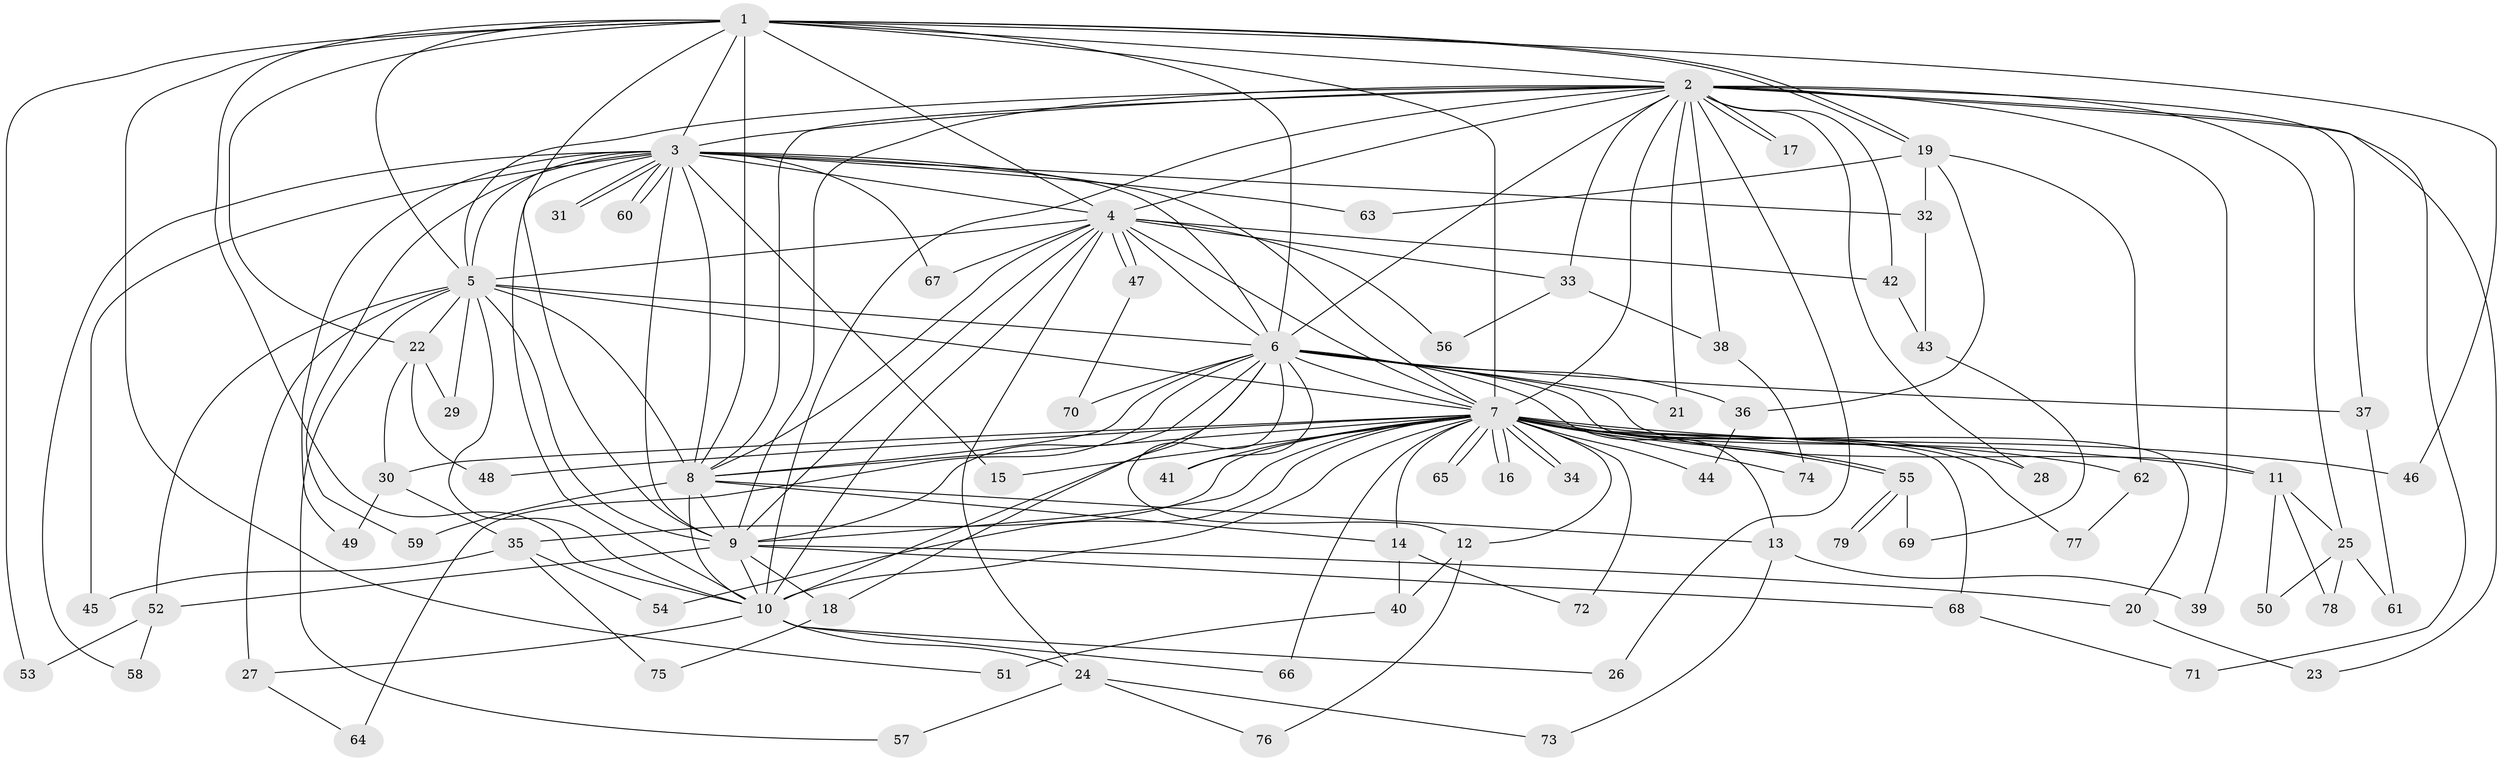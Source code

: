 // coarse degree distribution, {1: 0.4782608695652174, 2: 0.2608695652173913, 4: 0.043478260869565216, 5: 0.043478260869565216, 6: 0.043478260869565216, 15: 0.043478260869565216, 3: 0.043478260869565216, 10: 0.043478260869565216}
// Generated by graph-tools (version 1.1) at 2025/48/03/04/25 21:48:42]
// undirected, 79 vertices, 183 edges
graph export_dot {
graph [start="1"]
  node [color=gray90,style=filled];
  1;
  2;
  3;
  4;
  5;
  6;
  7;
  8;
  9;
  10;
  11;
  12;
  13;
  14;
  15;
  16;
  17;
  18;
  19;
  20;
  21;
  22;
  23;
  24;
  25;
  26;
  27;
  28;
  29;
  30;
  31;
  32;
  33;
  34;
  35;
  36;
  37;
  38;
  39;
  40;
  41;
  42;
  43;
  44;
  45;
  46;
  47;
  48;
  49;
  50;
  51;
  52;
  53;
  54;
  55;
  56;
  57;
  58;
  59;
  60;
  61;
  62;
  63;
  64;
  65;
  66;
  67;
  68;
  69;
  70;
  71;
  72;
  73;
  74;
  75;
  76;
  77;
  78;
  79;
  1 -- 2;
  1 -- 3;
  1 -- 4;
  1 -- 5;
  1 -- 6;
  1 -- 7;
  1 -- 8;
  1 -- 9;
  1 -- 10;
  1 -- 19;
  1 -- 19;
  1 -- 22;
  1 -- 46;
  1 -- 51;
  1 -- 53;
  2 -- 3;
  2 -- 4;
  2 -- 5;
  2 -- 6;
  2 -- 7;
  2 -- 8;
  2 -- 9;
  2 -- 10;
  2 -- 17;
  2 -- 17;
  2 -- 21;
  2 -- 23;
  2 -- 25;
  2 -- 26;
  2 -- 28;
  2 -- 33;
  2 -- 37;
  2 -- 38;
  2 -- 39;
  2 -- 42;
  2 -- 71;
  3 -- 4;
  3 -- 5;
  3 -- 6;
  3 -- 7;
  3 -- 8;
  3 -- 9;
  3 -- 10;
  3 -- 15;
  3 -- 31;
  3 -- 31;
  3 -- 32;
  3 -- 45;
  3 -- 49;
  3 -- 58;
  3 -- 59;
  3 -- 60;
  3 -- 60;
  3 -- 63;
  3 -- 67;
  4 -- 5;
  4 -- 6;
  4 -- 7;
  4 -- 8;
  4 -- 9;
  4 -- 10;
  4 -- 24;
  4 -- 33;
  4 -- 42;
  4 -- 47;
  4 -- 47;
  4 -- 56;
  4 -- 67;
  5 -- 6;
  5 -- 7;
  5 -- 8;
  5 -- 9;
  5 -- 10;
  5 -- 22;
  5 -- 27;
  5 -- 29;
  5 -- 52;
  5 -- 57;
  6 -- 7;
  6 -- 8;
  6 -- 9;
  6 -- 10;
  6 -- 11;
  6 -- 12;
  6 -- 13;
  6 -- 18;
  6 -- 20;
  6 -- 21;
  6 -- 36;
  6 -- 37;
  6 -- 41;
  6 -- 64;
  6 -- 70;
  7 -- 8;
  7 -- 9;
  7 -- 10;
  7 -- 11;
  7 -- 12;
  7 -- 14;
  7 -- 15;
  7 -- 16;
  7 -- 16;
  7 -- 28;
  7 -- 30;
  7 -- 34;
  7 -- 34;
  7 -- 35;
  7 -- 41;
  7 -- 44;
  7 -- 46;
  7 -- 48;
  7 -- 54;
  7 -- 55;
  7 -- 55;
  7 -- 62;
  7 -- 65;
  7 -- 65;
  7 -- 66;
  7 -- 68;
  7 -- 72;
  7 -- 74;
  7 -- 77;
  8 -- 9;
  8 -- 10;
  8 -- 13;
  8 -- 14;
  8 -- 59;
  9 -- 10;
  9 -- 18;
  9 -- 20;
  9 -- 52;
  9 -- 68;
  10 -- 24;
  10 -- 26;
  10 -- 27;
  10 -- 66;
  11 -- 25;
  11 -- 50;
  11 -- 78;
  12 -- 40;
  12 -- 76;
  13 -- 39;
  13 -- 73;
  14 -- 40;
  14 -- 72;
  18 -- 75;
  19 -- 32;
  19 -- 36;
  19 -- 62;
  19 -- 63;
  20 -- 23;
  22 -- 29;
  22 -- 30;
  22 -- 48;
  24 -- 57;
  24 -- 73;
  24 -- 76;
  25 -- 50;
  25 -- 61;
  25 -- 78;
  27 -- 64;
  30 -- 35;
  30 -- 49;
  32 -- 43;
  33 -- 38;
  33 -- 56;
  35 -- 45;
  35 -- 54;
  35 -- 75;
  36 -- 44;
  37 -- 61;
  38 -- 74;
  40 -- 51;
  42 -- 43;
  43 -- 69;
  47 -- 70;
  52 -- 53;
  52 -- 58;
  55 -- 69;
  55 -- 79;
  55 -- 79;
  62 -- 77;
  68 -- 71;
}
